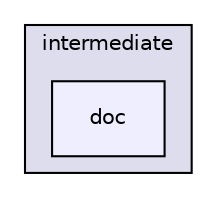 digraph "src/lagrangian/intermediate/doc" {
  bgcolor=transparent;
  compound=true
  node [ fontsize="10", fontname="Helvetica"];
  edge [ labelfontsize="10", labelfontname="Helvetica"];
  subgraph clusterdir_d3c32a493136c130c1f0d51f4f35c297 {
    graph [ bgcolor="#ddddee", pencolor="black", label="intermediate" fontname="Helvetica", fontsize="10", URL="dir_d3c32a493136c130c1f0d51f4f35c297.html"]
  dir_17183b5ab28fabcb5382cfca8209316b [shape=box, label="doc", style="filled", fillcolor="#eeeeff", pencolor="black", URL="dir_17183b5ab28fabcb5382cfca8209316b.html"];
  }
}
